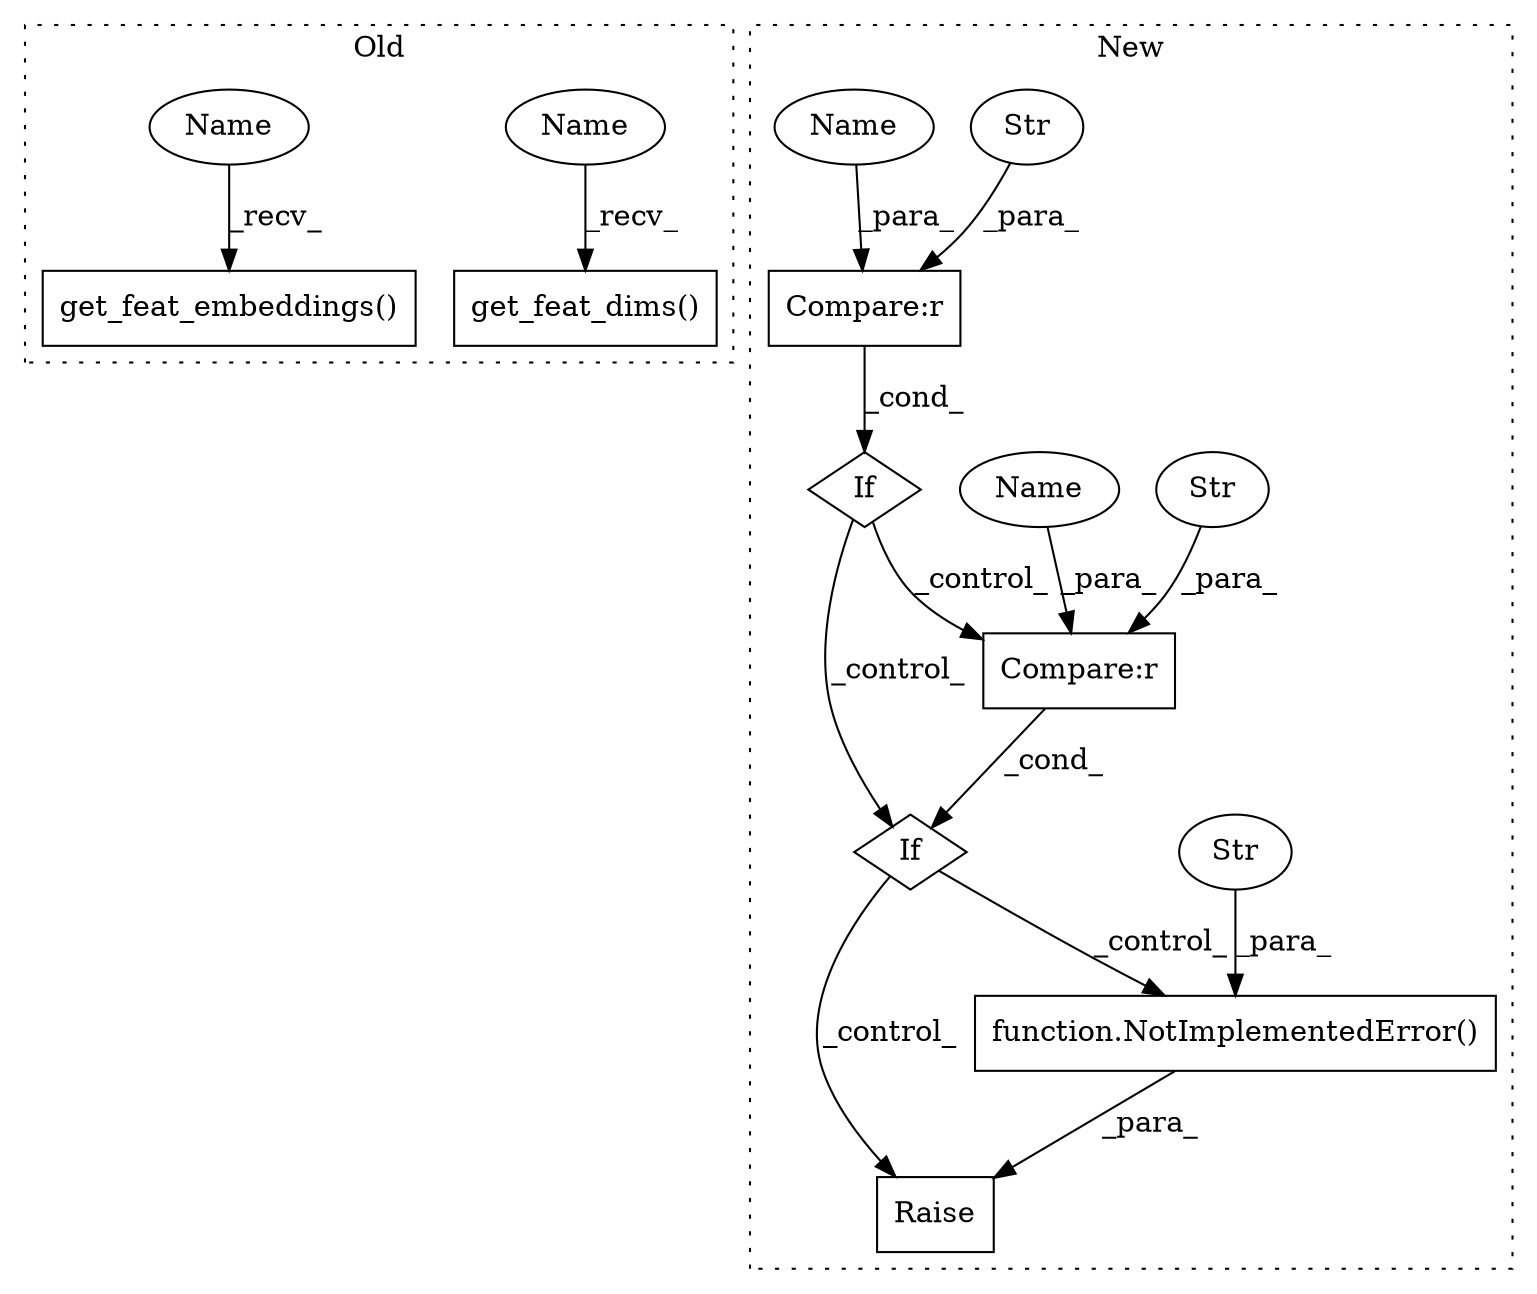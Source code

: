 digraph G {
subgraph cluster0 {
1 [label="get_feat_dims()" a="75" s="2093" l="20" shape="box"];
10 [label="get_feat_embeddings()" a="75" s="2122" l="26" shape="box"];
12 [label="Name" a="87" s="2093" l="4" shape="ellipse"];
13 [label="Name" a="87" s="2122" l="4" shape="ellipse"];
label = "Old";
style="dotted";
}
subgraph cluster1 {
2 [label="If" a="96" s="2458" l="0" shape="diamond"];
3 [label="function.NotImplementedError()" a="75" s="2564,2625" l="20,1" shape="box"];
4 [label="If" a="96" s="2379" l="3" shape="diamond"];
5 [label="Str" a="66" s="2584" l="41" shape="ellipse"];
6 [label="Compare:r" a="40" s="2458" l="22" shape="box"];
7 [label="Compare:r" a="40" s="2382" l="23" shape="box"];
8 [label="Str" a="66" s="2476" l="4" shape="ellipse"];
9 [label="Str" a="66" s="2400" l="5" shape="ellipse"];
11 [label="Raise" a="91" s="2558" l="6" shape="box"];
14 [label="Name" a="87" s="2458" l="14" shape="ellipse"];
15 [label="Name" a="87" s="2382" l="14" shape="ellipse"];
label = "New";
style="dotted";
}
2 -> 3 [label="_control_"];
2 -> 11 [label="_control_"];
3 -> 11 [label="_para_"];
4 -> 2 [label="_control_"];
4 -> 6 [label="_control_"];
5 -> 3 [label="_para_"];
6 -> 2 [label="_cond_"];
7 -> 4 [label="_cond_"];
8 -> 6 [label="_para_"];
9 -> 7 [label="_para_"];
12 -> 1 [label="_recv_"];
13 -> 10 [label="_recv_"];
14 -> 6 [label="_para_"];
15 -> 7 [label="_para_"];
}
